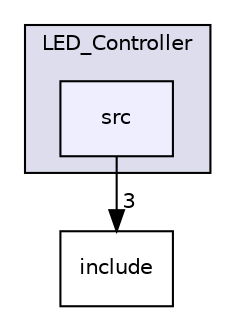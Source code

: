 digraph "/home/pi/cse2100/GUI_Teensy/LED_Controller/src" {
  compound=true
  node [ fontsize="10", fontname="Helvetica"];
  edge [ labelfontsize="10", labelfontname="Helvetica"];
  subgraph clusterdir_576af718579331f604b957ff73f85f33 {
    graph [ bgcolor="#ddddee", pencolor="black", label="LED_Controller" fontname="Helvetica", fontsize="10", URL="dir_576af718579331f604b957ff73f85f33.html"]
  dir_589eee1755c2f6eee0a243db4198c2a1 [shape=box, label="src", style="filled", fillcolor="#eeeeff", pencolor="black", URL="dir_589eee1755c2f6eee0a243db4198c2a1.html"];
  }
  dir_fd0a15a1cc50e55e422fe7917701397f [shape=box label="include" URL="dir_fd0a15a1cc50e55e422fe7917701397f.html"];
  dir_589eee1755c2f6eee0a243db4198c2a1->dir_fd0a15a1cc50e55e422fe7917701397f [headlabel="3", labeldistance=1.5 headhref="dir_000002_000001.html"];
}
